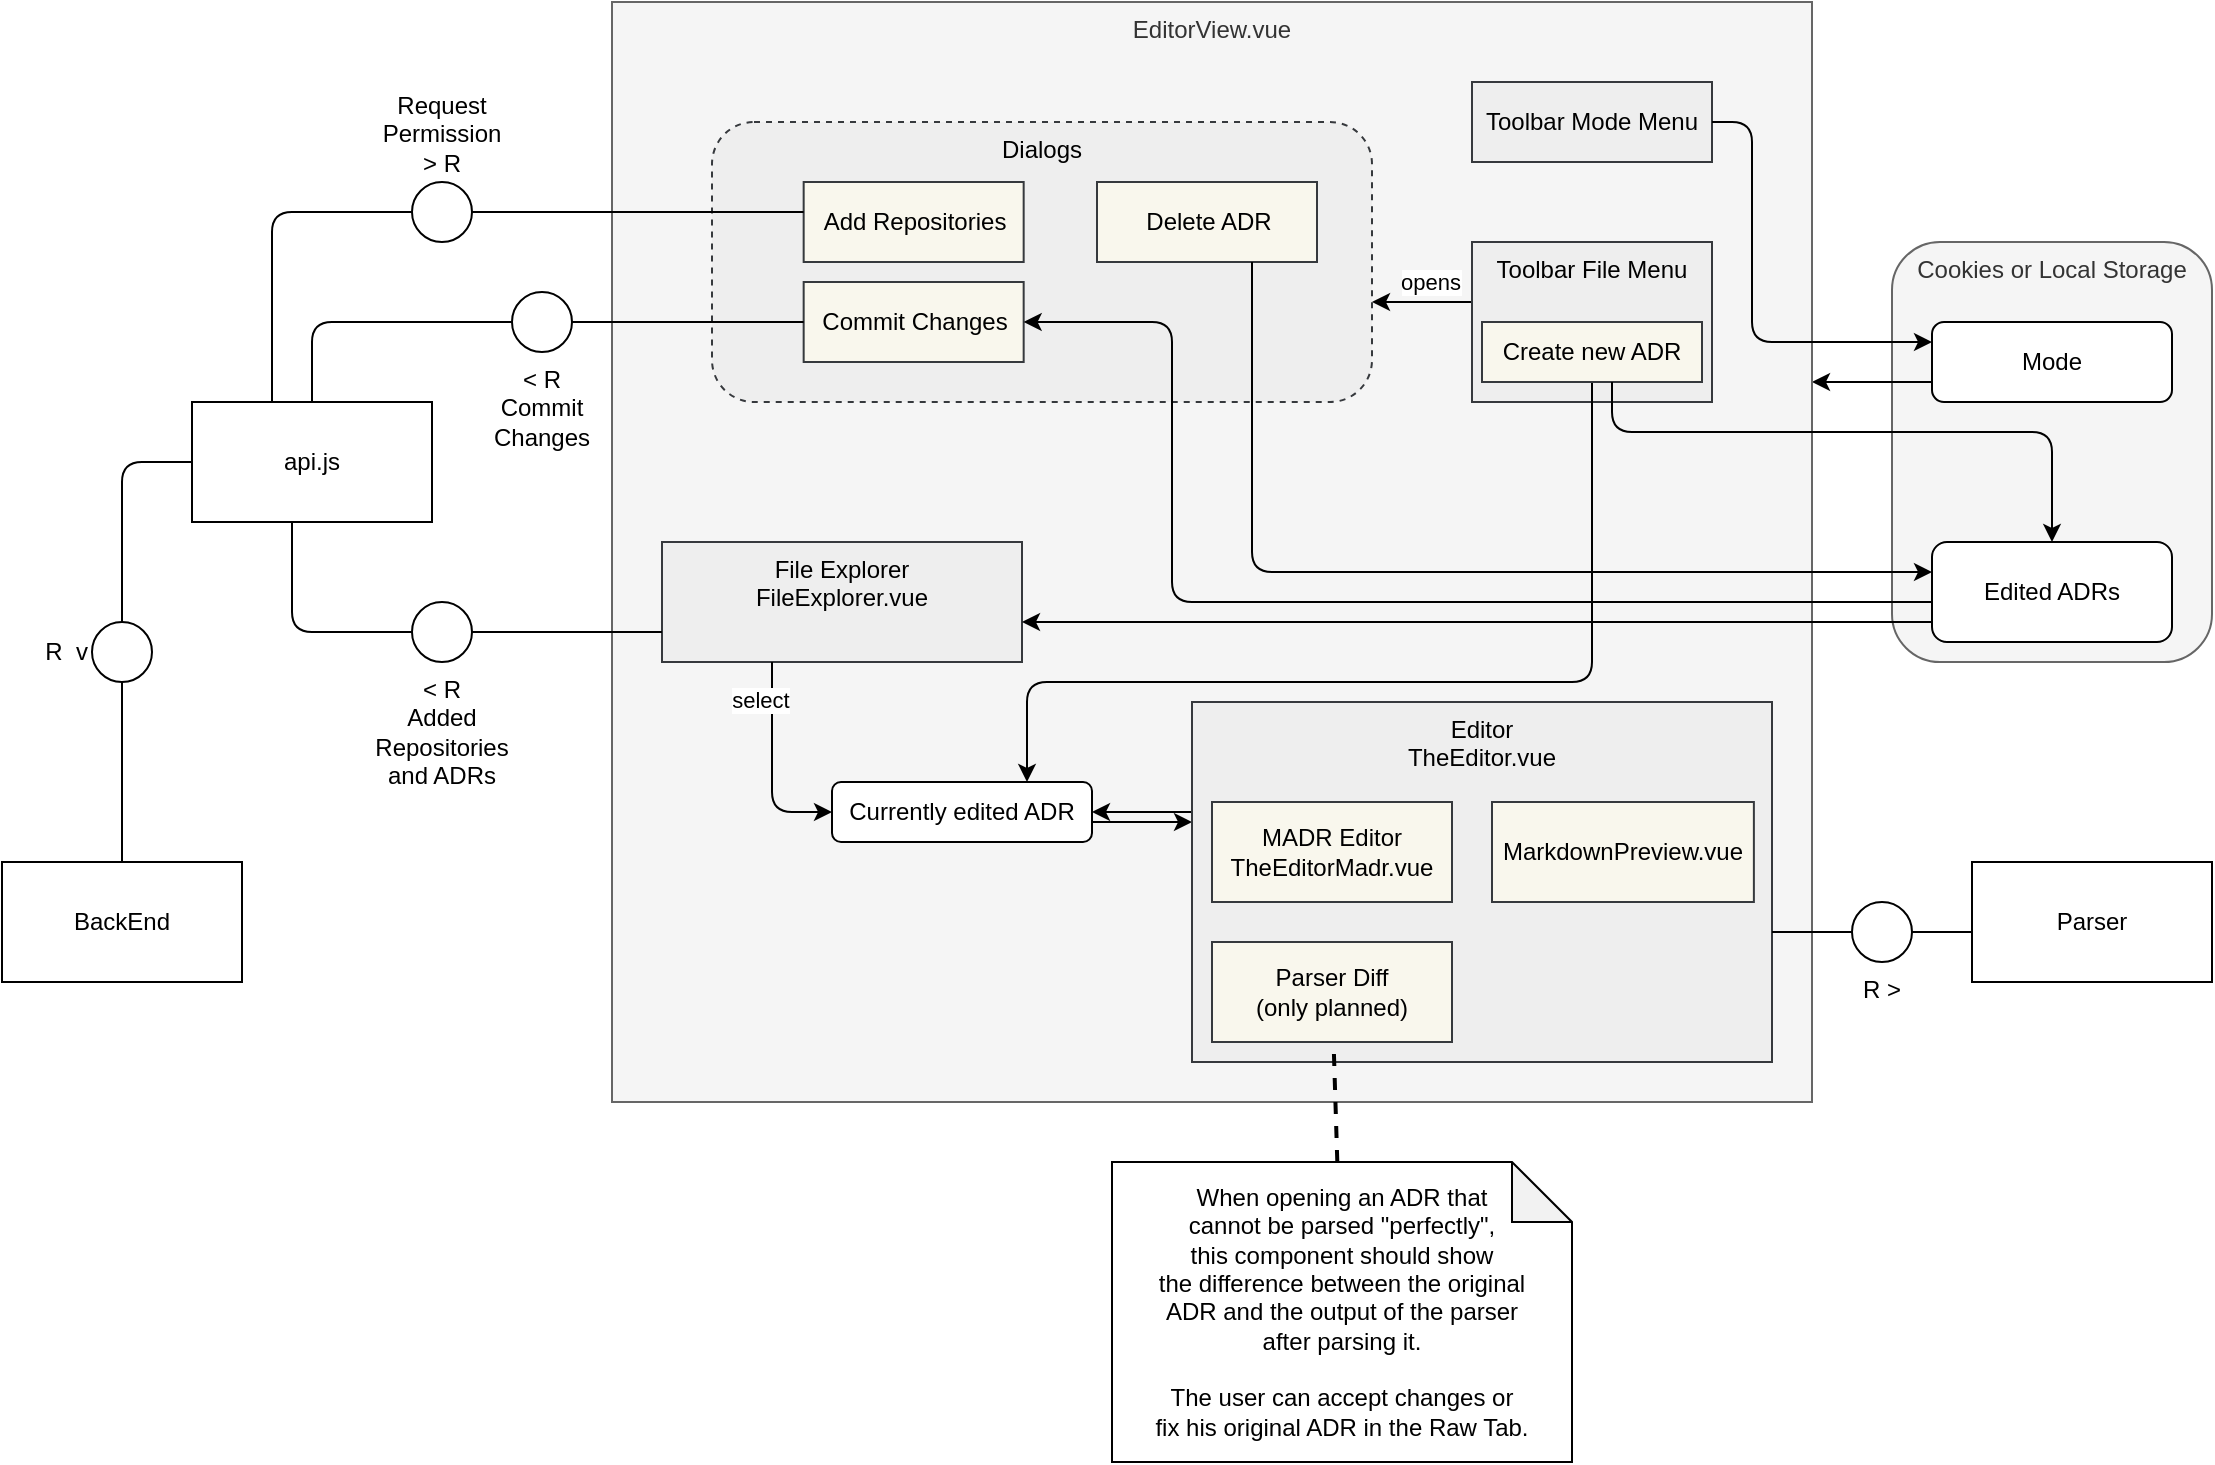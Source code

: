 <mxfile version="13.9.2"><diagram id="Q4z9uMoARza6pmrIbcec" name="Page-1"><mxGraphModel dx="1364" dy="763" grid="1" gridSize="10" guides="1" tooltips="1" connect="1" arrows="1" fold="1" page="1" pageScale="1" pageWidth="1150" pageHeight="750" background="#FFFFFF" math="0" shadow="0"><root><mxCell id="0"/><mxCell id="1" parent="0"/><mxCell id="2Dwsl3orDM--7n6bm_DE-7" value="Cookies or Local Storage" style="rounded=1;whiteSpace=wrap;html=1;verticalAlign=top;fillColor=#f5f5f5;strokeColor=#666666;fontColor=#333333;" vertex="1" parent="1"><mxGeometry x="945" y="120" width="160" height="210" as="geometry"/></mxCell><mxCell id="2Dwsl3orDM--7n6bm_DE-12" value="Mode" style="rounded=1;whiteSpace=wrap;html=1;" vertex="1" parent="1"><mxGeometry x="965" y="160" width="120" height="40" as="geometry"/></mxCell><mxCell id="2Dwsl3orDM--7n6bm_DE-24" value="Edited ADRs" style="rounded=1;whiteSpace=wrap;html=1;" vertex="1" parent="1"><mxGeometry x="965" y="270" width="120" height="50" as="geometry"/></mxCell><mxCell id="2Dwsl3orDM--7n6bm_DE-48" value="&lt;div&gt;When opening an ADR that &lt;br&gt;&lt;/div&gt;&lt;div&gt;cannot be parsed &quot;perfectly&quot;, &lt;br&gt;&lt;/div&gt;&lt;div&gt;this component should show &lt;br&gt;&lt;/div&gt;&lt;div&gt;the difference between the original &lt;br&gt;&lt;/div&gt;&lt;div&gt;ADR and the output of the parser &lt;br&gt;&lt;/div&gt;&lt;div&gt;after parsing it.&lt;/div&gt;&lt;div&gt;&lt;br&gt;&lt;/div&gt;&lt;div&gt;The user can accept changes or &lt;br&gt;&lt;/div&gt;&lt;div&gt;fix his original ADR in the Raw Tab.&lt;br&gt;&lt;/div&gt;" style="shape=note;whiteSpace=wrap;html=1;backgroundOutline=1;darkOpacity=0.05;rounded=1;" vertex="1" parent="1"><mxGeometry x="555" y="580" width="230" height="150" as="geometry"/></mxCell><mxCell id="2Dwsl3orDM--7n6bm_DE-52" value="" style="endArrow=classic;html=1;shadow=0;strokeColor=#000000;rounded=0;edgeStyle=elbowEdgeStyle;elbow=vertical;" edge="1" parent="1" source="2Dwsl3orDM--7n6bm_DE-12" target="2Dwsl3orDM--7n6bm_DE-2"><mxGeometry width="50" height="50" relative="1" as="geometry"><mxPoint x="935" y="250" as="sourcePoint"/><mxPoint x="985" y="200" as="targetPoint"/><Array as="points"><mxPoint x="935" y="190"/></Array></mxGeometry></mxCell><mxCell id="2Dwsl3orDM--7n6bm_DE-68" value="" style="group" vertex="1" connectable="0" parent="1"><mxGeometry x="305" width="600" height="550" as="geometry"/></mxCell><mxCell id="2Dwsl3orDM--7n6bm_DE-2" value="EditorView.vue" style="rounded=0;whiteSpace=wrap;html=1;fillColor=#f5f5f5;strokeColor=#666666;fontColor=#333333;spacingBottom=0;spacingRight=0;rotation=0;labelPosition=center;verticalLabelPosition=middle;align=center;verticalAlign=top;textDirection=ltr;" vertex="1" parent="2Dwsl3orDM--7n6bm_DE-68"><mxGeometry width="600" height="550" as="geometry"/></mxCell><mxCell id="2Dwsl3orDM--7n6bm_DE-6" value="&lt;div&gt;File Explorer&lt;/div&gt;FileExplorer.vue" style="rounded=0;whiteSpace=wrap;html=1;verticalAlign=top;fillColor=#eeeeee;strokeColor=#36393d;" vertex="1" parent="2Dwsl3orDM--7n6bm_DE-68"><mxGeometry x="25" y="270" width="180" height="60" as="geometry"/></mxCell><mxCell id="2Dwsl3orDM--7n6bm_DE-25" style="orthogonalLoop=1;jettySize=auto;html=1;edgeStyle=elbowEdgeStyle;rounded=1;elbow=vertical;" edge="1" parent="2Dwsl3orDM--7n6bm_DE-68" source="2Dwsl3orDM--7n6bm_DE-3" target="2Dwsl3orDM--7n6bm_DE-53"><mxGeometry relative="1" as="geometry"><mxPoint x="790" y="510" as="targetPoint"/></mxGeometry></mxCell><mxCell id="2Dwsl3orDM--7n6bm_DE-28" style="edgeStyle=orthogonalEdgeStyle;curved=1;orthogonalLoop=1;jettySize=auto;html=1;shadow=0;strokeColor=#000000;" edge="1" parent="2Dwsl3orDM--7n6bm_DE-68" source="2Dwsl3orDM--7n6bm_DE-53" target="2Dwsl3orDM--7n6bm_DE-3"><mxGeometry relative="1" as="geometry"><Array as="points"><mxPoint x="250" y="410"/><mxPoint x="250" y="410"/></Array></mxGeometry></mxCell><mxCell id="2Dwsl3orDM--7n6bm_DE-34" value="opens" style="edgeStyle=elbowEdgeStyle;orthogonalLoop=1;jettySize=auto;html=1;shadow=0;strokeColor=#000000;rounded=1;" edge="1" parent="2Dwsl3orDM--7n6bm_DE-68" source="2Dwsl3orDM--7n6bm_DE-32" target="2Dwsl3orDM--7n6bm_DE-27"><mxGeometry x="0.25" y="-14" relative="1" as="geometry"><Array as="points"><mxPoint x="410" y="150"/><mxPoint x="410" y="210"/></Array><mxPoint x="10" y="4" as="offset"/></mxGeometry></mxCell><mxCell id="2Dwsl3orDM--7n6bm_DE-32" value="Toolbar File Menu" style="rounded=0;whiteSpace=wrap;html=1;fillColor=#eeeeee;strokeColor=#36393d;verticalAlign=top;" vertex="1" parent="2Dwsl3orDM--7n6bm_DE-68"><mxGeometry x="430" y="120" width="120" height="80" as="geometry"/></mxCell><mxCell id="2Dwsl3orDM--7n6bm_DE-53" value="Currently edited ADR" style="rounded=1;whiteSpace=wrap;html=1;" vertex="1" parent="2Dwsl3orDM--7n6bm_DE-68"><mxGeometry x="110" y="390" width="130" height="30" as="geometry"/></mxCell><mxCell id="2Dwsl3orDM--7n6bm_DE-60" value="Toolbar Mode Menu" style="rounded=0;whiteSpace=wrap;html=1;fillColor=#eeeeee;strokeColor=#36393d;" vertex="1" parent="2Dwsl3orDM--7n6bm_DE-68"><mxGeometry x="430" y="40" width="120" height="40" as="geometry"/></mxCell><mxCell id="2Dwsl3orDM--7n6bm_DE-64" value="select" style="edgeStyle=elbowEdgeStyle;orthogonalLoop=1;jettySize=auto;html=1;shadow=0;endArrow=classic;endFill=1;" edge="1" parent="2Dwsl3orDM--7n6bm_DE-68" source="2Dwsl3orDM--7n6bm_DE-6" target="2Dwsl3orDM--7n6bm_DE-53"><mxGeometry x="0.429" y="36" relative="1" as="geometry"><mxPoint x="110" y="380" as="targetPoint"/><Array as="points"><mxPoint x="80" y="370"/></Array><mxPoint x="-6" y="-20" as="offset"/></mxGeometry></mxCell><mxCell id="2Dwsl3orDM--7n6bm_DE-74" value="" style="group" vertex="1" connectable="0" parent="2Dwsl3orDM--7n6bm_DE-68"><mxGeometry x="50" y="60" width="330" height="140" as="geometry"/></mxCell><mxCell id="2Dwsl3orDM--7n6bm_DE-27" value="Dialogs" style="rounded=1;whiteSpace=wrap;html=1;fillColor=#eeeeee;strokeColor=#36393d;verticalAlign=top;dashed=1;" vertex="1" parent="2Dwsl3orDM--7n6bm_DE-74"><mxGeometry width="330" height="140" as="geometry"/></mxCell><mxCell id="2Dwsl3orDM--7n6bm_DE-29" value="Add Repositories" style="verticalLabelPosition=middle;verticalAlign=middle;html=1;shape=mxgraph.basic.rect;fillColor2=none;strokeWidth=1;size=20;indent=5;fillColor=#f9f7ed;labelPosition=center;align=center;strokeColor=#36393d;" vertex="1" parent="2Dwsl3orDM--7n6bm_DE-74"><mxGeometry x="45.833" y="30" width="110" height="40" as="geometry"/></mxCell><mxCell id="2Dwsl3orDM--7n6bm_DE-35" value="Commit Changes" style="verticalLabelPosition=middle;verticalAlign=middle;html=1;shape=mxgraph.basic.rect;fillColor2=none;strokeWidth=1;size=20;indent=5;fillColor=#f9f7ed;labelPosition=center;align=center;strokeColor=#36393d;" vertex="1" parent="2Dwsl3orDM--7n6bm_DE-74"><mxGeometry x="45.833" y="80" width="110" height="40" as="geometry"/></mxCell><mxCell id="2Dwsl3orDM--7n6bm_DE-36" value="Delete ADR" style="verticalLabelPosition=middle;verticalAlign=middle;html=1;shape=mxgraph.basic.rect;fillColor2=none;strokeWidth=1;size=20;indent=5;fillColor=#f9f7ed;labelPosition=center;align=center;strokeColor=#36393d;" vertex="1" parent="2Dwsl3orDM--7n6bm_DE-74"><mxGeometry x="192.5" y="30" width="110" height="40" as="geometry"/></mxCell><mxCell id="2Dwsl3orDM--7n6bm_DE-43" value="Delete ADR" style="verticalLabelPosition=middle;verticalAlign=middle;html=1;shape=mxgraph.basic.rect;fillColor2=none;strokeWidth=1;size=20;indent=5;fillColor=#f9f7ed;labelPosition=center;align=center;strokeColor=#36393d;" vertex="1" parent="2Dwsl3orDM--7n6bm_DE-74"><mxGeometry x="192.5" y="30" width="110" height="40" as="geometry"/></mxCell><mxCell id="2Dwsl3orDM--7n6bm_DE-81" style="edgeStyle=elbowEdgeStyle;orthogonalLoop=1;jettySize=auto;html=1;shadow=0;endArrow=classic;endFill=1;strokeColor=#000000;rounded=1;elbow=vertical;entryX=0.75;entryY=0;entryDx=0;entryDy=0;" edge="1" parent="2Dwsl3orDM--7n6bm_DE-68" source="2Dwsl3orDM--7n6bm_DE-79" target="2Dwsl3orDM--7n6bm_DE-53"><mxGeometry relative="1" as="geometry"><Array as="points"><mxPoint x="330" y="340"/><mxPoint x="330" y="330"/><mxPoint x="290" y="340"/></Array></mxGeometry></mxCell><mxCell id="2Dwsl3orDM--7n6bm_DE-79" value="Create new ADR" style="rounded=0;whiteSpace=wrap;html=1;fillColor=#f9f7ed;strokeColor=#36393d;" vertex="1" parent="2Dwsl3orDM--7n6bm_DE-68"><mxGeometry x="435" y="160" width="110" height="30" as="geometry"/></mxCell><mxCell id="2Dwsl3orDM--7n6bm_DE-69" value="" style="group" vertex="1" connectable="0" parent="2Dwsl3orDM--7n6bm_DE-68"><mxGeometry x="290" y="350" width="290" height="180" as="geometry"/></mxCell><mxCell id="2Dwsl3orDM--7n6bm_DE-3" value="&lt;div&gt;Editor&lt;/div&gt;TheEditor.vue" style="rounded=0;whiteSpace=wrap;html=1;verticalAlign=top;fillColor=#eeeeee;strokeColor=#36393d;" vertex="1" parent="2Dwsl3orDM--7n6bm_DE-69"><mxGeometry width="290" height="180" as="geometry"/></mxCell><mxCell id="2Dwsl3orDM--7n6bm_DE-9" value="&lt;div&gt;MADR Editor&lt;/div&gt;&lt;div&gt;TheEditorMadr.vue&lt;br&gt;&lt;/div&gt;" style="rounded=0;whiteSpace=wrap;html=1;fillColor=#f9f7ed;strokeColor=#36393d;" vertex="1" parent="2Dwsl3orDM--7n6bm_DE-69"><mxGeometry x="10" y="50" width="120" height="50" as="geometry"/></mxCell><mxCell id="2Dwsl3orDM--7n6bm_DE-10" value="&lt;div&gt;MarkdownPreview.vue&lt;br&gt;&lt;/div&gt;" style="rounded=0;whiteSpace=wrap;html=1;fillColor=#f9f7ed;strokeColor=#36393d;" vertex="1" parent="2Dwsl3orDM--7n6bm_DE-69"><mxGeometry x="150" y="50" width="130.94" height="50" as="geometry"/></mxCell><mxCell id="2Dwsl3orDM--7n6bm_DE-42" value="&lt;div&gt;Parser Diff&lt;br&gt;&lt;/div&gt;&lt;div&gt;(only planned)&lt;br&gt;&lt;/div&gt;" style="rounded=0;whiteSpace=wrap;html=1;fillColor=#f9f7ed;strokeColor=#36393d;" vertex="1" parent="2Dwsl3orDM--7n6bm_DE-69"><mxGeometry x="10" y="120" width="120" height="50" as="geometry"/></mxCell><mxCell id="2Dwsl3orDM--7n6bm_DE-63" style="edgeStyle=elbowEdgeStyle;orthogonalLoop=1;jettySize=auto;html=1;shadow=0;endArrow=classic;endFill=1;strokeColor=#000000;rounded=1;elbow=vertical;" edge="1" parent="1" source="2Dwsl3orDM--7n6bm_DE-24" target="2Dwsl3orDM--7n6bm_DE-6"><mxGeometry relative="1" as="geometry"><Array as="points"><mxPoint x="745" y="310"/></Array></mxGeometry></mxCell><mxCell id="2Dwsl3orDM--7n6bm_DE-61" style="edgeStyle=orthogonalEdgeStyle;rounded=1;orthogonalLoop=1;jettySize=auto;html=1;shadow=0;endArrow=classic;endFill=1;strokeColor=#000000;" edge="1" parent="1" source="2Dwsl3orDM--7n6bm_DE-60" target="2Dwsl3orDM--7n6bm_DE-12"><mxGeometry relative="1" as="geometry"><Array as="points"><mxPoint x="875" y="170"/></Array></mxGeometry></mxCell><mxCell id="2Dwsl3orDM--7n6bm_DE-55" style="edgeStyle=orthogonalEdgeStyle;orthogonalLoop=1;jettySize=auto;html=1;shadow=0;endArrow=classic;endFill=1;strokeColor=#000000;rounded=1;" edge="1" parent="1" source="2Dwsl3orDM--7n6bm_DE-43" target="2Dwsl3orDM--7n6bm_DE-24"><mxGeometry relative="1" as="geometry"><Array as="points"><mxPoint x="625" y="285"/></Array></mxGeometry></mxCell><mxCell id="2Dwsl3orDM--7n6bm_DE-38" style="edgeStyle=orthogonalEdgeStyle;orthogonalLoop=1;jettySize=auto;html=1;shadow=0;strokeColor=#000000;rounded=1;" edge="1" parent="1" source="2Dwsl3orDM--7n6bm_DE-24" target="2Dwsl3orDM--7n6bm_DE-35"><mxGeometry relative="1" as="geometry"><Array as="points"><mxPoint x="585" y="300"/><mxPoint x="585" y="160"/></Array></mxGeometry></mxCell><mxCell id="2Dwsl3orDM--7n6bm_DE-58" value="" style="edgeStyle=orthogonalEdgeStyle;rounded=1;orthogonalLoop=1;jettySize=auto;html=1;shadow=0;endArrow=classic;endFill=1;strokeColor=#000000;" edge="1" parent="1" source="2Dwsl3orDM--7n6bm_DE-79" target="2Dwsl3orDM--7n6bm_DE-24"><mxGeometry x="-0.247" y="-10" relative="1" as="geometry"><Array as="points"><mxPoint x="805" y="215"/><mxPoint x="1025" y="215"/></Array><mxPoint as="offset"/></mxGeometry></mxCell><mxCell id="2Dwsl3orDM--7n6bm_DE-49" value="" style="endArrow=none;html=1;strokeWidth=2;shadow=0;dashed=1;" edge="1" parent="1" source="2Dwsl3orDM--7n6bm_DE-48" target="2Dwsl3orDM--7n6bm_DE-42"><mxGeometry width="50" height="50" relative="1" as="geometry"><mxPoint x="515" y="430" as="sourcePoint"/><mxPoint x="565" y="380" as="targetPoint"/></mxGeometry></mxCell><mxCell id="2Dwsl3orDM--7n6bm_DE-83" value="Parser" style="rounded=0;whiteSpace=wrap;html=1;" vertex="1" parent="1"><mxGeometry x="985" y="430" width="120" height="60" as="geometry"/></mxCell><mxCell id="2Dwsl3orDM--7n6bm_DE-84" style="edgeStyle=elbowEdgeStyle;rounded=1;orthogonalLoop=1;jettySize=auto;elbow=vertical;html=1;shadow=0;endArrow=none;endFill=0;strokeColor=#000000;" edge="1" parent="1" source="2Dwsl3orDM--7n6bm_DE-85" target="2Dwsl3orDM--7n6bm_DE-83"><mxGeometry relative="1" as="geometry"/></mxCell><mxCell id="2Dwsl3orDM--7n6bm_DE-85" value="R &amp;gt;" style="ellipse;whiteSpace=wrap;html=1;aspect=fixed;rounded=1;verticalAlign=top;labelPosition=center;verticalLabelPosition=bottom;align=center;" vertex="1" parent="1"><mxGeometry x="925" y="450" width="30" height="30" as="geometry"/></mxCell><mxCell id="2Dwsl3orDM--7n6bm_DE-86" style="edgeStyle=elbowEdgeStyle;rounded=1;orthogonalLoop=1;jettySize=auto;elbow=vertical;html=1;shadow=0;endArrow=none;endFill=0;strokeColor=#000000;" edge="1" parent="1" source="2Dwsl3orDM--7n6bm_DE-3" target="2Dwsl3orDM--7n6bm_DE-85"><mxGeometry relative="1" as="geometry"><mxPoint x="885" y="420" as="sourcePoint"/><mxPoint x="965" y="420" as="targetPoint"/></mxGeometry></mxCell><mxCell id="2Dwsl3orDM--7n6bm_DE-89" value="api.js" style="rounded=0;whiteSpace=wrap;html=1;" vertex="1" parent="1"><mxGeometry x="95" y="200" width="120" height="60" as="geometry"/></mxCell><mxCell id="2Dwsl3orDM--7n6bm_DE-90" value="BackEnd" style="rounded=0;whiteSpace=wrap;html=1;" vertex="1" parent="1"><mxGeometry y="430" width="120" height="60" as="geometry"/></mxCell><mxCell id="2Dwsl3orDM--7n6bm_DE-94" style="edgeStyle=elbowEdgeStyle;rounded=1;orthogonalLoop=1;jettySize=auto;elbow=vertical;html=1;shadow=0;endArrow=none;endFill=0;strokeColor=#000000;" edge="1" parent="1" source="2Dwsl3orDM--7n6bm_DE-95" target="2Dwsl3orDM--7n6bm_DE-89"><mxGeometry relative="1" as="geometry"><mxPoint x="165" y="385" as="targetPoint"/><Array as="points"><mxPoint x="60" y="230"/><mxPoint x="65" y="260"/><mxPoint x="55" y="230"/></Array></mxGeometry></mxCell><mxCell id="2Dwsl3orDM--7n6bm_DE-95" value="R&amp;nbsp; v" style="ellipse;whiteSpace=wrap;html=1;aspect=fixed;rounded=1;verticalAlign=middle;labelPosition=left;verticalLabelPosition=middle;align=right;" vertex="1" parent="1"><mxGeometry x="45" y="310" width="30" height="30" as="geometry"/></mxCell><mxCell id="2Dwsl3orDM--7n6bm_DE-96" style="edgeStyle=elbowEdgeStyle;rounded=1;orthogonalLoop=1;jettySize=auto;elbow=vertical;html=1;shadow=0;endArrow=none;endFill=0;strokeColor=#000000;" edge="1" parent="1" target="2Dwsl3orDM--7n6bm_DE-95" source="2Dwsl3orDM--7n6bm_DE-90"><mxGeometry relative="1" as="geometry"><mxPoint x="65" y="385" as="sourcePoint"/><mxPoint x="145" y="340" as="targetPoint"/></mxGeometry></mxCell><mxCell id="2Dwsl3orDM--7n6bm_DE-97" style="edgeStyle=elbowEdgeStyle;rounded=1;orthogonalLoop=1;jettySize=auto;elbow=vertical;html=1;shadow=0;endArrow=none;endFill=0;strokeColor=#000000;" edge="1" parent="1" source="2Dwsl3orDM--7n6bm_DE-98" target="2Dwsl3orDM--7n6bm_DE-6"><mxGeometry relative="1" as="geometry"><mxPoint x="235" y="350" as="targetPoint"/></mxGeometry></mxCell><mxCell id="2Dwsl3orDM--7n6bm_DE-102" style="edgeStyle=elbowEdgeStyle;rounded=1;orthogonalLoop=1;jettySize=auto;elbow=vertical;html=1;shadow=0;endArrow=none;endFill=0;strokeColor=#000000;" edge="1" parent="1" source="2Dwsl3orDM--7n6bm_DE-98" target="2Dwsl3orDM--7n6bm_DE-89"><mxGeometry relative="1" as="geometry"><Array as="points"><mxPoint x="145" y="315"/><mxPoint x="155" y="315"/></Array></mxGeometry></mxCell><mxCell id="2Dwsl3orDM--7n6bm_DE-98" value="&lt;div&gt;&amp;lt; R&lt;/div&gt;&lt;div&gt;Added Repositories and ADRs&lt;br&gt;&lt;/div&gt;" style="ellipse;whiteSpace=wrap;html=1;aspect=fixed;rounded=1;verticalAlign=top;labelPosition=center;verticalLabelPosition=bottom;align=center;" vertex="1" parent="1"><mxGeometry x="205" y="300" width="30" height="30" as="geometry"/></mxCell><mxCell id="2Dwsl3orDM--7n6bm_DE-103" style="edgeStyle=elbowEdgeStyle;rounded=1;orthogonalLoop=1;jettySize=auto;elbow=vertical;html=1;shadow=0;endArrow=none;endFill=0;strokeColor=#000000;" edge="1" parent="1" source="2Dwsl3orDM--7n6bm_DE-105" target="2Dwsl3orDM--7n6bm_DE-29"><mxGeometry relative="1" as="geometry"><mxPoint x="300" y="50" as="targetPoint"/></mxGeometry></mxCell><mxCell id="2Dwsl3orDM--7n6bm_DE-104" style="edgeStyle=elbowEdgeStyle;rounded=1;orthogonalLoop=1;jettySize=auto;elbow=vertical;html=1;shadow=0;endArrow=none;endFill=0;strokeColor=#000000;" edge="1" parent="1" source="2Dwsl3orDM--7n6bm_DE-105" target="2Dwsl3orDM--7n6bm_DE-89"><mxGeometry relative="1" as="geometry"><mxPoint x="125" y="-10" as="targetPoint"/><Array as="points"><mxPoint x="135" y="105"/><mxPoint x="115" y="105"/></Array></mxGeometry></mxCell><mxCell id="2Dwsl3orDM--7n6bm_DE-105" value="&lt;div&gt;Request Permission&lt;/div&gt;&lt;div&gt;&amp;gt; R&lt;br&gt;&lt;/div&gt;" style="ellipse;whiteSpace=wrap;html=1;aspect=fixed;rounded=1;verticalAlign=bottom;labelPosition=center;verticalLabelPosition=top;align=center;" vertex="1" parent="1"><mxGeometry x="205" y="90" width="30" height="30" as="geometry"/></mxCell><mxCell id="2Dwsl3orDM--7n6bm_DE-110" style="edgeStyle=elbowEdgeStyle;rounded=1;orthogonalLoop=1;jettySize=auto;elbow=vertical;html=1;shadow=0;endArrow=none;endFill=0;strokeColor=#000000;" edge="1" parent="1" source="2Dwsl3orDM--7n6bm_DE-108" target="2Dwsl3orDM--7n6bm_DE-89"><mxGeometry relative="1" as="geometry"><Array as="points"><mxPoint x="155" y="160"/></Array></mxGeometry></mxCell><mxCell id="2Dwsl3orDM--7n6bm_DE-108" value="&lt;div&gt;&amp;lt; R&lt;/div&gt;&lt;div&gt;Commit Changes&lt;br&gt;&lt;/div&gt;" style="ellipse;whiteSpace=wrap;html=1;aspect=fixed;rounded=1;verticalAlign=top;labelPosition=center;verticalLabelPosition=bottom;align=center;" vertex="1" parent="1"><mxGeometry x="255" y="145" width="30" height="30" as="geometry"/></mxCell><mxCell id="2Dwsl3orDM--7n6bm_DE-109" style="edgeStyle=elbowEdgeStyle;rounded=1;orthogonalLoop=1;jettySize=auto;elbow=vertical;html=1;shadow=0;endArrow=none;endFill=0;strokeColor=#000000;" edge="1" parent="1" source="2Dwsl3orDM--7n6bm_DE-35" target="2Dwsl3orDM--7n6bm_DE-108"><mxGeometry relative="1" as="geometry"><mxPoint x="155" y="200" as="targetPoint"/><mxPoint x="400.833" y="160" as="sourcePoint"/><Array as="points"/></mxGeometry></mxCell></root></mxGraphModel></diagram></mxfile>